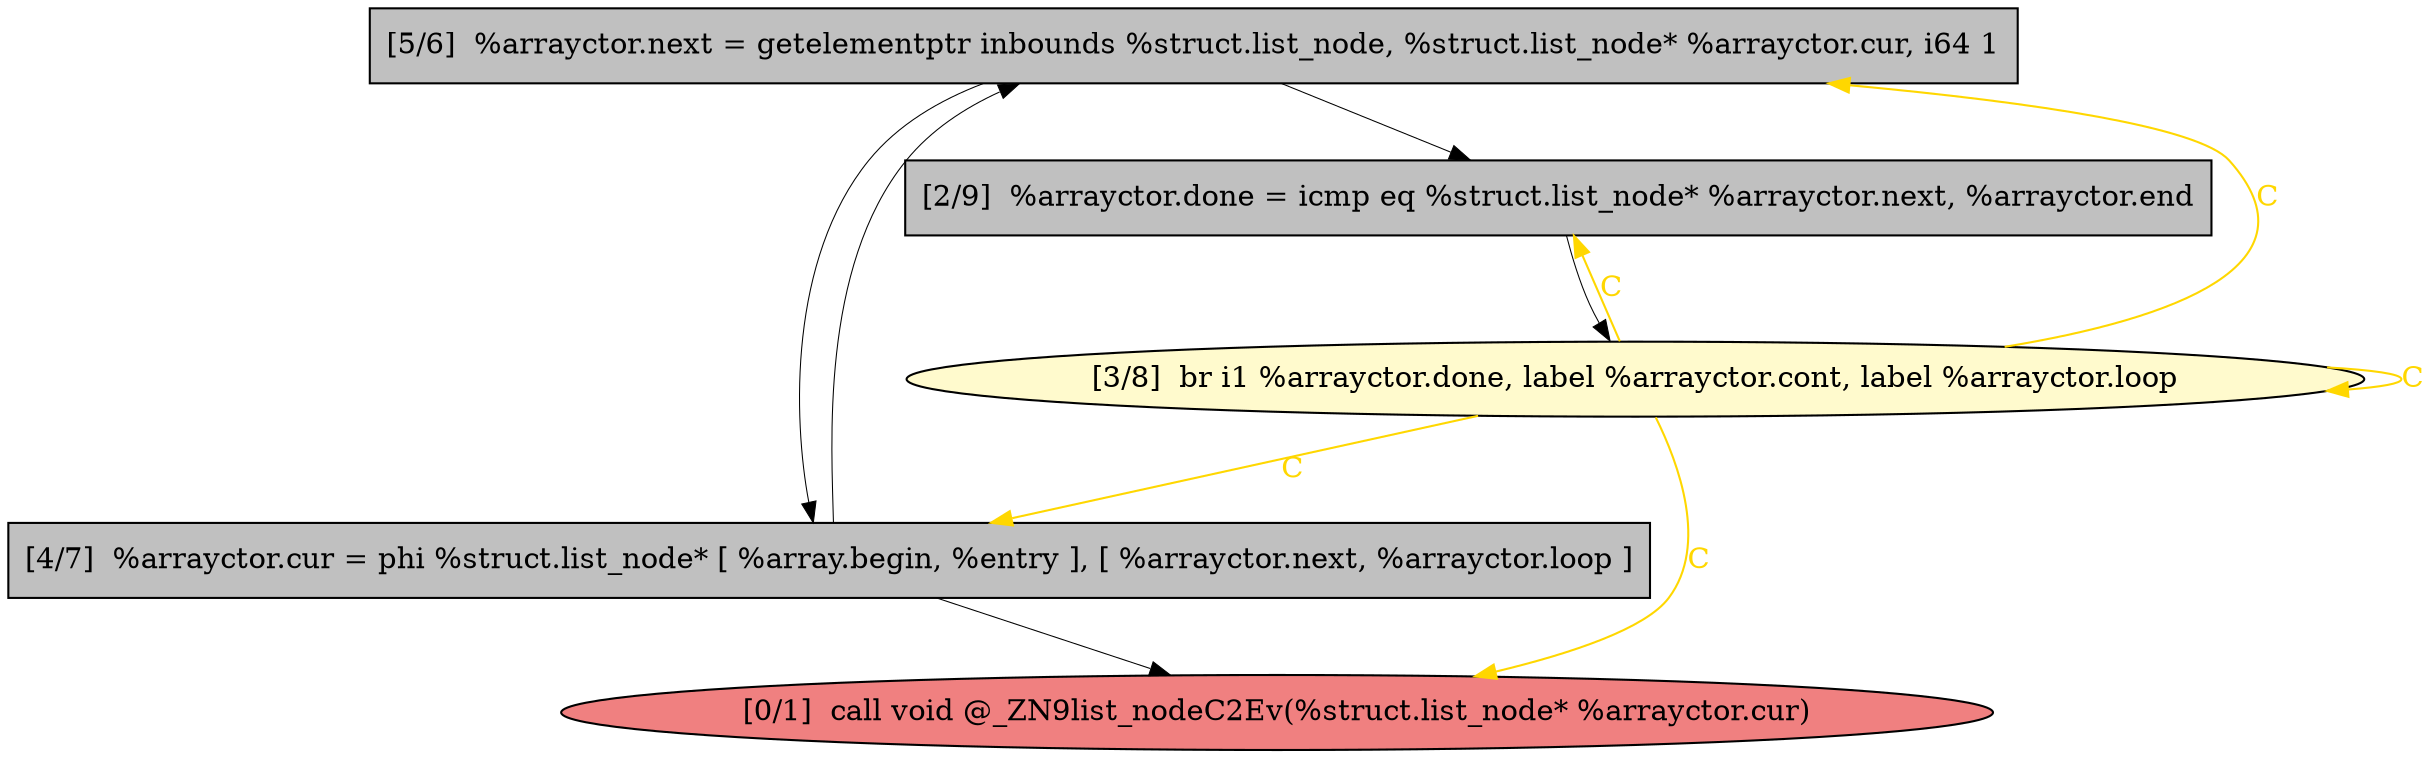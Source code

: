 
digraph G {


node772 [fillcolor=grey,label="[5/6]  %arrayctor.next = getelementptr inbounds %struct.list_node, %struct.list_node* %arrayctor.cur, i64 1",shape=rectangle,style=filled ]
node771 [fillcolor=lemonchiffon,label="[3/8]  br i1 %arrayctor.done, label %arrayctor.cont, label %arrayctor.loop",shape=ellipse,style=filled ]
node770 [fillcolor=grey,label="[4/7]  %arrayctor.cur = phi %struct.list_node* [ %array.begin, %entry ], [ %arrayctor.next, %arrayctor.loop ]",shape=rectangle,style=filled ]
node768 [fillcolor=lightcoral,label="[0/1]  call void @_ZN9list_nodeC2Ev(%struct.list_node* %arrayctor.cur)",shape=ellipse,style=filled ]
node769 [fillcolor=grey,label="[2/9]  %arrayctor.done = icmp eq %struct.list_node* %arrayctor.next, %arrayctor.end",shape=rectangle,style=filled ]

node770->node772 [style=solid,color=black,label="",penwidth=0.5,fontcolor=black ]
node769->node771 [style=solid,color=black,label="",penwidth=0.5,fontcolor=black ]
node771->node768 [style=solid,color=gold,label="C",penwidth=1.0,fontcolor=gold ]
node772->node769 [style=solid,color=black,label="",penwidth=0.5,fontcolor=black ]
node771->node771 [style=solid,color=gold,label="C",penwidth=1.0,fontcolor=gold ]
node770->node768 [style=solid,color=black,label="",penwidth=0.5,fontcolor=black ]
node771->node772 [style=solid,color=gold,label="C",penwidth=1.0,fontcolor=gold ]
node772->node770 [style=solid,color=black,label="",penwidth=0.5,fontcolor=black ]
node771->node770 [style=solid,color=gold,label="C",penwidth=1.0,fontcolor=gold ]
node771->node769 [style=solid,color=gold,label="C",penwidth=1.0,fontcolor=gold ]


}
